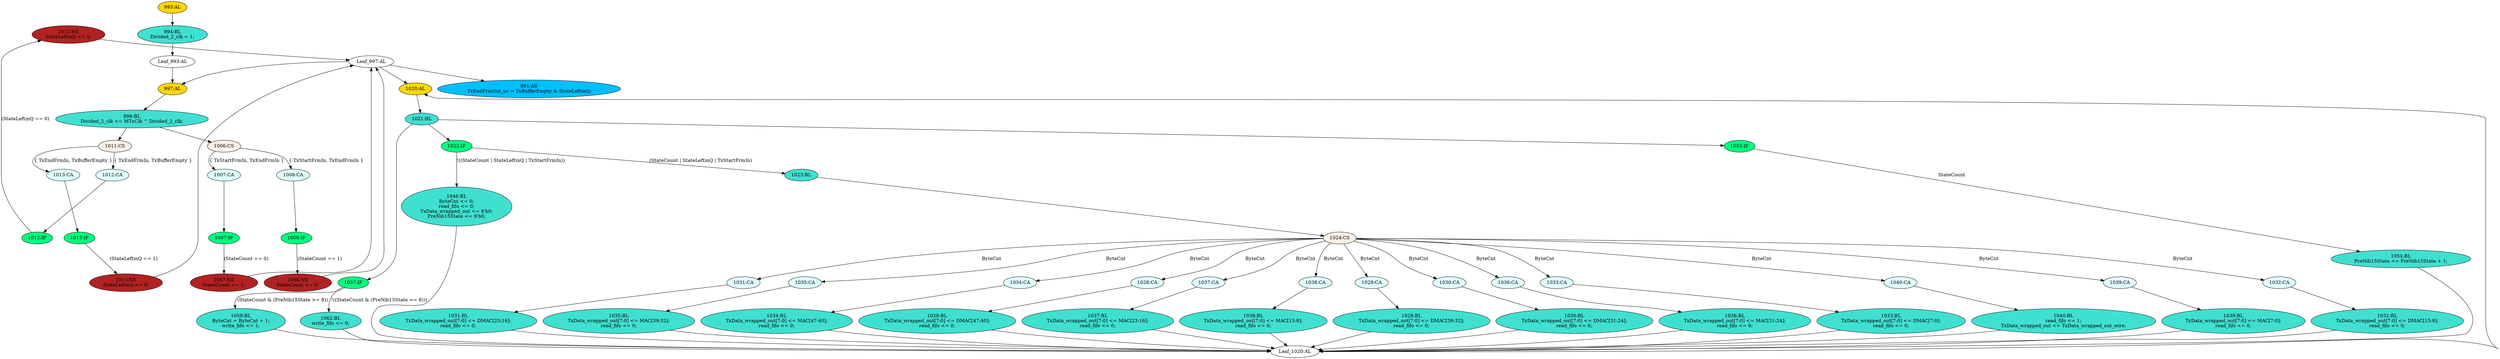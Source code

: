 strict digraph "compose( ,  )" {
	node [label="\N"];
	"1012:NS"	 [ast="<pyverilog.vparser.ast.NonblockingSubstitution object at 0x7f839236b350>",
		fillcolor=firebrick,
		label="1012:NS
StateLeftinQ <= 1;",
		statements="[<pyverilog.vparser.ast.NonblockingSubstitution object at 0x7f839236b350>]",
		style=filled,
		typ=NonblockingSubstitution];
	"Leaf_997:AL"	 [def_var="['StateLeftinQ', 'Divided_2_clk', 'StateCount']",
		label="Leaf_997:AL"];
	"1012:NS" -> "Leaf_997:AL"	 [cond="[]",
		lineno=None];
	"1011:CS"	 [ast="<pyverilog.vparser.ast.CaseStatement object at 0x7f839236b050>",
		fillcolor=linen,
		label="1011:CS",
		statements="[]",
		style=filled,
		typ=CaseStatement];
	"1013:CA"	 [ast="<pyverilog.vparser.ast.Case object at 0x7f839236b310>",
		fillcolor=lightcyan,
		label="1013:CA",
		statements="[]",
		style=filled,
		typ=Case];
	"1011:CS" -> "1013:CA"	 [cond="['TxEndFrmIn', 'TxBufferEmpty']",
		label="{ TxEndFrmIn, TxBufferEmpty }",
		lineno=1011];
	"1012:CA"	 [ast="<pyverilog.vparser.ast.Case object at 0x7f8392360fd0>",
		fillcolor=lightcyan,
		label="1012:CA",
		statements="[]",
		style=filled,
		typ=Case];
	"1011:CS" -> "1012:CA"	 [cond="['TxEndFrmIn', 'TxBufferEmpty']",
		label="{ TxEndFrmIn, TxBufferEmpty }",
		lineno=1011];
	"1029:BL"	 [ast="<pyverilog.vparser.ast.Block object at 0x7f8392370550>",
		fillcolor=turquoise,
		label="1029:BL
TxData_wrapped_out[7:0] <= DMAC[39:32];
read_fifo <= 0;",
		statements="[<pyverilog.vparser.ast.NonblockingSubstitution object at 0x7f8392370490>, <pyverilog.vparser.ast.NonblockingSubstitution object \
at 0x7f8392370650>]",
		style=filled,
		typ=Block];
	"Leaf_1020:AL"	 [def_var="['write_fifo', 'read_fifo', 'ByteCnt', 'PreNib15State', 'TxData_wrapped_out']",
		label="Leaf_1020:AL"];
	"1029:BL" -> "Leaf_1020:AL"	 [cond="[]",
		lineno=None];
	"1023:BL"	 [ast="<pyverilog.vparser.ast.Block object at 0x7f839236ba50>",
		fillcolor=turquoise,
		label="1023:BL",
		statements="[]",
		style=filled,
		typ=Block];
	"1024:CS"	 [ast="<pyverilog.vparser.ast.CaseStatement object at 0x7f8392339bd0>",
		fillcolor=linen,
		label="1024:CS",
		statements="[]",
		style=filled,
		typ=CaseStatement];
	"1023:BL" -> "1024:CS"	 [cond="[]",
		lineno=None];
	"1040:CA"	 [ast="<pyverilog.vparser.ast.Case object at 0x7f8392339b10>",
		fillcolor=lightcyan,
		label="1040:CA",
		statements="[]",
		style=filled,
		typ=Case];
	"1040:BL"	 [ast="<pyverilog.vparser.ast.Block object at 0x7f8392339d10>",
		fillcolor=turquoise,
		label="1040:BL
read_fifo <= 1;
TxData_wrapped_out <= TxData_wrapped_out_wire;",
		statements="[<pyverilog.vparser.ast.NonblockingSubstitution object at 0x7f8392339d50>, <pyverilog.vparser.ast.NonblockingSubstitution object \
at 0x7f8392339f10>]",
		style=filled,
		typ=Block];
	"1040:CA" -> "1040:BL"	 [cond="[]",
		lineno=None];
	"1030:BL"	 [ast="<pyverilog.vparser.ast.Block object at 0x7f8392370a50>",
		fillcolor=turquoise,
		label="1030:BL
TxData_wrapped_out[7:0] <= DMAC[31:24];
read_fifo <= 0;",
		statements="[<pyverilog.vparser.ast.NonblockingSubstitution object at 0x7f83923709d0>, <pyverilog.vparser.ast.NonblockingSubstitution object \
at 0x7f8392370b50>]",
		style=filled,
		typ=Block];
	"1030:BL" -> "Leaf_1020:AL"	 [cond="[]",
		lineno=None];
	"1031:BL"	 [ast="<pyverilog.vparser.ast.Block object at 0x7f8392370f90>",
		fillcolor=turquoise,
		label="1031:BL
TxData_wrapped_out[7:0] <= DMAC[23:16];
read_fifo <= 0;",
		statements="[<pyverilog.vparser.ast.NonblockingSubstitution object at 0x7f8392370ed0>, <pyverilog.vparser.ast.NonblockingSubstitution object \
at 0x7f83923420d0>]",
		style=filled,
		typ=Block];
	"1031:BL" -> "Leaf_1020:AL"	 [cond="[]",
		lineno=None];
	"993:AL"	 [ast="<pyverilog.vparser.ast.Always object at 0x7f8392360110>",
		clk_sens=False,
		fillcolor=gold,
		label="993:AL",
		sens="['TxStartFrmIn']",
		statements="[]",
		style=filled,
		typ=Always,
		use_var="[]"];
	"994:BL"	 [ast="<pyverilog.vparser.ast.Block object at 0x7f839236aed0>",
		fillcolor=turquoise,
		label="994:BL
Divided_2_clk = 1;",
		statements="[<pyverilog.vparser.ast.BlockingSubstitution object at 0x7f8392360210>]",
		style=filled,
		typ=Block];
	"993:AL" -> "994:BL"	 [cond="[]",
		lineno=None];
	"1022:IF"	 [ast="<pyverilog.vparser.ast.IfStatement object at 0x7f839236b910>",
		fillcolor=springgreen,
		label="1022:IF",
		statements="[]",
		style=filled,
		typ=IfStatement];
	"1022:IF" -> "1023:BL"	 [cond="['StateCount', 'StateLeftinQ', 'TxStartFrmIn']",
		label="(StateCount | StateLeftinQ | TxStartFrmIn)",
		lineno=1022];
	"1046:BL"	 [ast="<pyverilog.vparser.ast.Block object at 0x7f839234a310>",
		fillcolor=turquoise,
		label="1046:BL
ByteCnt <= 0;
read_fifo <= 0;
TxData_wrapped_out <= 8'h0;
PreNib15State <= 9'h0;",
		statements="[<pyverilog.vparser.ast.NonblockingSubstitution object at 0x7f839234a050>, <pyverilog.vparser.ast.NonblockingSubstitution object \
at 0x7f839234a1d0>, <pyverilog.vparser.ast.NonblockingSubstitution object at 0x7f839234a350>, <pyverilog.vparser.ast.NonblockingSubstitution \
object at 0x7f839234a4d0>]",
		style=filled,
		typ=Block];
	"1022:IF" -> "1046:BL"	 [cond="['StateCount', 'StateLeftinQ', 'TxStartFrmIn']",
		label="!((StateCount | StateLeftinQ | TxStartFrmIn))",
		lineno=1022];
	"Leaf_993:AL"	 [def_var="['Divided_2_clk']",
		label="Leaf_993:AL"];
	"997:AL"	 [ast="<pyverilog.vparser.ast.Always object at 0x7f8392360410>",
		clk_sens=True,
		fillcolor=gold,
		label="997:AL",
		sens="['MTxClk']",
		statements="[]",
		style=filled,
		typ=Always,
		use_var="['StateLeftinQ', 'TxBufferEmpty', 'StateCount', 'TxStartFrmIn', 'MTxClk', 'Divided_2_clk', 'TxEndFrmIn']"];
	"Leaf_993:AL" -> "997:AL";
	"1036:BL"	 [ast="<pyverilog.vparser.ast.Block object at 0x7f8392346a50>",
		fillcolor=turquoise,
		label="1036:BL
TxData_wrapped_out[7:0] <= MAC[31:24];
read_fifo <= 0;",
		statements="[<pyverilog.vparser.ast.NonblockingSubstitution object at 0x7f8392346990>, <pyverilog.vparser.ast.NonblockingSubstitution object \
at 0x7f8392346b50>]",
		style=filled,
		typ=Block];
	"1036:BL" -> "Leaf_1020:AL"	 [cond="[]",
		lineno=None];
	"1039:CA"	 [ast="<pyverilog.vparser.ast.Case object at 0x7f83923395d0>",
		fillcolor=lightcyan,
		label="1039:CA",
		statements="[]",
		style=filled,
		typ=Case];
	"1039:BL"	 [ast="<pyverilog.vparser.ast.Block object at 0x7f8392339a50>",
		fillcolor=turquoise,
		label="1039:BL
TxData_wrapped_out[7:0] <= MAC[7:0];
read_fifo <= 0;",
		statements="[<pyverilog.vparser.ast.NonblockingSubstitution object at 0x7f8392339990>, <pyverilog.vparser.ast.NonblockingSubstitution object \
at 0x7f8392339b50>]",
		style=filled,
		typ=Block];
	"1039:CA" -> "1039:BL"	 [cond="[]",
		lineno=None];
	"1024:CS" -> "1040:CA"	 [cond="['ByteCnt']",
		label=ByteCnt,
		lineno=1024];
	"1024:CS" -> "1039:CA"	 [cond="['ByteCnt']",
		label=ByteCnt,
		lineno=1024];
	"1032:CA"	 [ast="<pyverilog.vparser.ast.Case object at 0x7f8392342090>",
		fillcolor=lightcyan,
		label="1032:CA",
		statements="[]",
		style=filled,
		typ=Case];
	"1024:CS" -> "1032:CA"	 [cond="['ByteCnt']",
		label=ByteCnt,
		lineno=1024];
	"1031:CA"	 [ast="<pyverilog.vparser.ast.Case object at 0x7f8392370b10>",
		fillcolor=lightcyan,
		label="1031:CA",
		statements="[]",
		style=filled,
		typ=Case];
	"1024:CS" -> "1031:CA"	 [cond="['ByteCnt']",
		label=ByteCnt,
		lineno=1024];
	"1035:CA"	 [ast="<pyverilog.vparser.ast.Case object at 0x7f8392346090>",
		fillcolor=lightcyan,
		label="1035:CA",
		statements="[]",
		style=filled,
		typ=Case];
	"1024:CS" -> "1035:CA"	 [cond="['ByteCnt']",
		label=ByteCnt,
		lineno=1024];
	"1034:CA"	 [ast="<pyverilog.vparser.ast.Case object at 0x7f8392342b10>",
		fillcolor=lightcyan,
		label="1034:CA",
		statements="[]",
		style=filled,
		typ=Case];
	"1024:CS" -> "1034:CA"	 [cond="['ByteCnt']",
		label=ByteCnt,
		lineno=1024];
	"1028:CA"	 [ast="<pyverilog.vparser.ast.Case object at 0x7f839236bbd0>",
		fillcolor=lightcyan,
		label="1028:CA",
		statements="[]",
		style=filled,
		typ=Case];
	"1024:CS" -> "1028:CA"	 [cond="['ByteCnt']",
		label=ByteCnt,
		lineno=1024];
	"1037:CA"	 [ast="<pyverilog.vparser.ast.Case object at 0x7f8392346b10>",
		fillcolor=lightcyan,
		label="1037:CA",
		statements="[]",
		style=filled,
		typ=Case];
	"1024:CS" -> "1037:CA"	 [cond="['ByteCnt']",
		label=ByteCnt,
		lineno=1024];
	"1038:CA"	 [ast="<pyverilog.vparser.ast.Case object at 0x7f8392339090>",
		fillcolor=lightcyan,
		label="1038:CA",
		statements="[]",
		style=filled,
		typ=Case];
	"1024:CS" -> "1038:CA"	 [cond="['ByteCnt']",
		label=ByteCnt,
		lineno=1024];
	"1029:CA"	 [ast="<pyverilog.vparser.ast.Case object at 0x7f8392370190>",
		fillcolor=lightcyan,
		label="1029:CA",
		statements="[]",
		style=filled,
		typ=Case];
	"1024:CS" -> "1029:CA"	 [cond="['ByteCnt']",
		label=ByteCnt,
		lineno=1024];
	"1030:CA"	 [ast="<pyverilog.vparser.ast.Case object at 0x7f8392370610>",
		fillcolor=lightcyan,
		label="1030:CA",
		statements="[]",
		style=filled,
		typ=Case];
	"1024:CS" -> "1030:CA"	 [cond="['ByteCnt']",
		label=ByteCnt,
		lineno=1024];
	"1036:CA"	 [ast="<pyverilog.vparser.ast.Case object at 0x7f83923465d0>",
		fillcolor=lightcyan,
		label="1036:CA",
		statements="[]",
		style=filled,
		typ=Case];
	"1024:CS" -> "1036:CA"	 [cond="['ByteCnt']",
		label=ByteCnt,
		lineno=1024];
	"1033:CA"	 [ast="<pyverilog.vparser.ast.Case object at 0x7f83923425d0>",
		fillcolor=lightcyan,
		label="1033:CA",
		statements="[]",
		style=filled,
		typ=Case];
	"1024:CS" -> "1033:CA"	 [cond="['ByteCnt']",
		label=ByteCnt,
		lineno=1024];
	"1008:NS"	 [ast="<pyverilog.vparser.ast.NonblockingSubstitution object at 0x7f8392360e90>",
		fillcolor=firebrick,
		label="1008:NS
StateCount <= 0;",
		statements="[<pyverilog.vparser.ast.NonblockingSubstitution object at 0x7f8392360e90>]",
		style=filled,
		typ=NonblockingSubstitution];
	"1008:NS" -> "Leaf_997:AL"	 [cond="[]",
		lineno=None];
	"1035:BL"	 [ast="<pyverilog.vparser.ast.Block object at 0x7f8392346510>",
		fillcolor=turquoise,
		label="1035:BL
TxData_wrapped_out[7:0] <= MAC[39:32];
read_fifo <= 0;",
		statements="[<pyverilog.vparser.ast.NonblockingSubstitution object at 0x7f8392346450>, <pyverilog.vparser.ast.NonblockingSubstitution object \
at 0x7f8392346610>]",
		style=filled,
		typ=Block];
	"1035:BL" -> "Leaf_1020:AL"	 [cond="[]",
		lineno=None];
	"1058:BL"	 [ast="<pyverilog.vparser.ast.Block object at 0x7f839234ab50>",
		fillcolor=turquoise,
		label="1058:BL
ByteCnt = ByteCnt + 1;
write_fifo <= 1;",
		statements="[<pyverilog.vparser.ast.BlockingSubstitution object at 0x7f839234ab90>, <pyverilog.vparser.ast.NonblockingSubstitution object at \
0x7f839234acd0>]",
		style=filled,
		typ=Block];
	"1058:BL" -> "Leaf_1020:AL"	 [cond="[]",
		lineno=None];
	"1053:IF"	 [ast="<pyverilog.vparser.ast.IfStatement object at 0x7f839234a490>",
		fillcolor=springgreen,
		label="1053:IF",
		statements="[]",
		style=filled,
		typ=IfStatement];
	"1054:BL"	 [ast="<pyverilog.vparser.ast.Block object at 0x7f839234a750>",
		fillcolor=turquoise,
		label="1054:BL
PreNib15State <= PreNib15State + 1;",
		statements="[<pyverilog.vparser.ast.NonblockingSubstitution object at 0x7f839234a790>]",
		style=filled,
		typ=Block];
	"1053:IF" -> "1054:BL"	 [cond="['StateCount']",
		label=StateCount,
		lineno=1053];
	"Leaf_997:AL" -> "997:AL";
	"1020:AL"	 [ast="<pyverilog.vparser.ast.Always object at 0x7f839236b7d0>",
		clk_sens=False,
		fillcolor=gold,
		label="1020:AL",
		sens="['Divided_2_clk']",
		statements="[]",
		style=filled,
		typ=Always,
		use_var="['DMAC', 'StateLeftinQ', 'StateCount', 'TxStartFrmIn', 'TxData_wrapped_out_wire', 'PreNib15State', 'MAC', 'ByteCnt']"];
	"Leaf_997:AL" -> "1020:AL";
	"991:AS"	 [ast="<pyverilog.vparser.ast.Assign object at 0x7f839236af10>",
		def_var="['TxEndFrmOut_uc']",
		fillcolor=deepskyblue,
		label="991:AS
TxEndFrmOut_uc = TxBufferEmpty & StateLeftinQ;",
		statements="[]",
		style=filled,
		typ=Assign,
		use_var="['TxBufferEmpty', 'StateLeftinQ']"];
	"Leaf_997:AL" -> "991:AS";
	"998:BL"	 [ast="<pyverilog.vparser.ast.Block object at 0x7f8392360d10>",
		fillcolor=turquoise,
		label="998:BL
Divided_2_clk <= MTxClk ^ Divided_2_clk;",
		statements="[<pyverilog.vparser.ast.NonblockingSubstitution object at 0x7f83923605d0>]",
		style=filled,
		typ=Block];
	"997:AL" -> "998:BL"	 [cond="[]",
		lineno=None];
	"1006:CS"	 [ast="<pyverilog.vparser.ast.CaseStatement object at 0x7f83923609d0>",
		fillcolor=linen,
		label="1006:CS",
		statements="[]",
		style=filled,
		typ=CaseStatement];
	"1008:CA"	 [ast="<pyverilog.vparser.ast.Case object at 0x7f8392360b90>",
		fillcolor=lightcyan,
		label="1008:CA",
		statements="[]",
		style=filled,
		typ=Case];
	"1006:CS" -> "1008:CA"	 [cond="['TxStartFrmIn', 'TxEndFrmIn']",
		label="{ TxStartFrmIn, TxEndFrmIn }",
		lineno=1006];
	"1007:CA"	 [ast="<pyverilog.vparser.ast.Case object at 0x7f8392360890>",
		fillcolor=lightcyan,
		label="1007:CA",
		statements="[]",
		style=filled,
		typ=Case];
	"1006:CS" -> "1007:CA"	 [cond="['TxStartFrmIn', 'TxEndFrmIn']",
		label="{ TxStartFrmIn, TxEndFrmIn }",
		lineno=1006];
	"1032:BL"	 [ast="<pyverilog.vparser.ast.Block object at 0x7f8392342510>",
		fillcolor=turquoise,
		label="1032:BL
TxData_wrapped_out[7:0] <= DMAC[15:8];
read_fifo <= 0;",
		statements="[<pyverilog.vparser.ast.NonblockingSubstitution object at 0x7f8392342450>, <pyverilog.vparser.ast.NonblockingSubstitution object \
at 0x7f8392342610>]",
		style=filled,
		typ=Block];
	"1032:CA" -> "1032:BL"	 [cond="[]",
		lineno=None];
	"1031:CA" -> "1031:BL"	 [cond="[]",
		lineno=None];
	"1028:BL"	 [ast="<pyverilog.vparser.ast.Block object at 0x7f839236bf90>",
		fillcolor=turquoise,
		label="1028:BL
TxData_wrapped_out[7:0] <= DMAC[47:40];
read_fifo <= 0;",
		statements="[<pyverilog.vparser.ast.NonblockingSubstitution object at 0x7f839236bed0>, <pyverilog.vparser.ast.NonblockingSubstitution object \
at 0x7f83923700d0>]",
		style=filled,
		typ=Block];
	"1028:BL" -> "Leaf_1020:AL"	 [cond="[]",
		lineno=None];
	"1037:BL"	 [ast="<pyverilog.vparser.ast.Block object at 0x7f8392346f90>",
		fillcolor=turquoise,
		label="1037:BL
TxData_wrapped_out[7:0] <= MAC[23:16];
read_fifo <= 0;",
		statements="[<pyverilog.vparser.ast.NonblockingSubstitution object at 0x7f8392346ed0>, <pyverilog.vparser.ast.NonblockingSubstitution object \
at 0x7f83923390d0>]",
		style=filled,
		typ=Block];
	"1037:BL" -> "Leaf_1020:AL"	 [cond="[]",
		lineno=None];
	"1013:NS"	 [ast="<pyverilog.vparser.ast.NonblockingSubstitution object at 0x7f839236b6d0>",
		fillcolor=firebrick,
		label="1013:NS
StateLeftinQ <= 0;",
		statements="[<pyverilog.vparser.ast.NonblockingSubstitution object at 0x7f839236b6d0>]",
		style=filled,
		typ=NonblockingSubstitution];
	"1013:NS" -> "Leaf_997:AL"	 [cond="[]",
		lineno=None];
	"1012:IF"	 [ast="<pyverilog.vparser.ast.IfStatement object at 0x7f839236b250>",
		fillcolor=springgreen,
		label="1012:IF",
		statements="[]",
		style=filled,
		typ=IfStatement];
	"1012:IF" -> "1012:NS"	 [cond="['StateLeftinQ']",
		label="(StateLeftinQ == 0)",
		lineno=1012];
	"1035:CA" -> "1035:BL"	 [cond="[]",
		lineno=None];
	"994:BL" -> "Leaf_993:AL"	 [cond="[]",
		lineno=None];
	"1032:BL" -> "Leaf_1020:AL"	 [cond="[]",
		lineno=None];
	"1008:IF"	 [ast="<pyverilog.vparser.ast.IfStatement object at 0x7f8392360d90>",
		fillcolor=springgreen,
		label="1008:IF",
		statements="[]",
		style=filled,
		typ=IfStatement];
	"1008:CA" -> "1008:IF"	 [cond="[]",
		lineno=None];
	"1013:IF"	 [ast="<pyverilog.vparser.ast.IfStatement object at 0x7f839236b5d0>",
		fillcolor=springgreen,
		label="1013:IF",
		statements="[]",
		style=filled,
		typ=IfStatement];
	"1013:IF" -> "1013:NS"	 [cond="['StateLeftinQ']",
		label="(StateLeftinQ == 1)",
		lineno=1013];
	"1034:BL"	 [ast="<pyverilog.vparser.ast.Block object at 0x7f8392342f90>",
		fillcolor=turquoise,
		label="1034:BL
TxData_wrapped_out[7:0] <= MAC[47:40];
read_fifo <= 0;",
		statements="[<pyverilog.vparser.ast.NonblockingSubstitution object at 0x7f8392342ed0>, <pyverilog.vparser.ast.NonblockingSubstitution object \
at 0x7f83923460d0>]",
		style=filled,
		typ=Block];
	"1034:CA" -> "1034:BL"	 [cond="[]",
		lineno=None];
	"1007:IF"	 [ast="<pyverilog.vparser.ast.IfStatement object at 0x7f8392360a50>",
		fillcolor=springgreen,
		label="1007:IF",
		statements="[]",
		style=filled,
		typ=IfStatement];
	"1007:CA" -> "1007:IF"	 [cond="[]",
		lineno=None];
	"1062:BL"	 [ast="<pyverilog.vparser.ast.Block object at 0x7f839234ac90>",
		fillcolor=turquoise,
		label="1062:BL
write_fifo <= 0;",
		statements="[<pyverilog.vparser.ast.NonblockingSubstitution object at 0x7f839234ae90>]",
		style=filled,
		typ=Block];
	"1062:BL" -> "Leaf_1020:AL"	 [cond="[]",
		lineno=None];
	"1028:CA" -> "1028:BL"	 [cond="[]",
		lineno=None];
	"1046:BL" -> "Leaf_1020:AL"	 [cond="[]",
		lineno=None];
	"1037:CA" -> "1037:BL"	 [cond="[]",
		lineno=None];
	"1033:BL"	 [ast="<pyverilog.vparser.ast.Block object at 0x7f8392342a50>",
		fillcolor=turquoise,
		label="1033:BL
TxData_wrapped_out[7:0] <= DMAC[7:0];
read_fifo <= 0;",
		statements="[<pyverilog.vparser.ast.NonblockingSubstitution object at 0x7f8392342990>, <pyverilog.vparser.ast.NonblockingSubstitution object \
at 0x7f8392342b50>]",
		style=filled,
		typ=Block];
	"1033:BL" -> "Leaf_1020:AL"	 [cond="[]",
		lineno=None];
	"1038:BL"	 [ast="<pyverilog.vparser.ast.Block object at 0x7f8392339510>",
		fillcolor=turquoise,
		label="1038:BL
TxData_wrapped_out[7:0] <= MAC[15:8];
read_fifo <= 0;",
		statements="[<pyverilog.vparser.ast.NonblockingSubstitution object at 0x7f8392339450>, <pyverilog.vparser.ast.NonblockingSubstitution object \
at 0x7f8392339610>]",
		style=filled,
		typ=Block];
	"1038:CA" -> "1038:BL"	 [cond="[]",
		lineno=None];
	"1054:BL" -> "Leaf_1020:AL"	 [cond="[]",
		lineno=None];
	"1034:BL" -> "Leaf_1020:AL"	 [cond="[]",
		lineno=None];
	"Leaf_1020:AL" -> "1020:AL";
	"1007:NS"	 [ast="<pyverilog.vparser.ast.NonblockingSubstitution object at 0x7f8392360b50>",
		fillcolor=firebrick,
		label="1007:NS
StateCount <= 1;",
		statements="[<pyverilog.vparser.ast.NonblockingSubstitution object at 0x7f8392360b50>]",
		style=filled,
		typ=NonblockingSubstitution];
	"1007:NS" -> "Leaf_997:AL"	 [cond="[]",
		lineno=None];
	"1040:BL" -> "Leaf_1020:AL"	 [cond="[]",
		lineno=None];
	"1029:CA" -> "1029:BL"	 [cond="[]",
		lineno=None];
	"1030:CA" -> "1030:BL"	 [cond="[]",
		lineno=None];
	"1057:IF"	 [ast="<pyverilog.vparser.ast.IfStatement object at 0x7f839234ad50>",
		fillcolor=springgreen,
		label="1057:IF",
		statements="[]",
		style=filled,
		typ=IfStatement];
	"1057:IF" -> "1058:BL"	 [cond="['StateCount', 'PreNib15State']",
		label="(StateCount & (PreNib15State >= 8))",
		lineno=1057];
	"1057:IF" -> "1062:BL"	 [cond="['StateCount', 'PreNib15State']",
		label="!((StateCount & (PreNib15State >= 8)))",
		lineno=1057];
	"1021:BL"	 [ast="<pyverilog.vparser.ast.Block object at 0x7f839236bad0>",
		fillcolor=turquoise,
		label="1021:BL",
		statements="[]",
		style=filled,
		typ=Block];
	"1020:AL" -> "1021:BL"	 [cond="[]",
		lineno=None];
	"1039:BL" -> "Leaf_1020:AL"	 [cond="[]",
		lineno=None];
	"1036:CA" -> "1036:BL"	 [cond="[]",
		lineno=None];
	"998:BL" -> "1011:CS"	 [cond="[]",
		lineno=None];
	"998:BL" -> "1006:CS"	 [cond="[]",
		lineno=None];
	"1013:CA" -> "1013:IF"	 [cond="[]",
		lineno=None];
	"1008:IF" -> "1008:NS"	 [cond="['StateCount']",
		label="(StateCount == 1)",
		lineno=1008];
	"1007:IF" -> "1007:NS"	 [cond="['StateCount']",
		label="(StateCount == 0)",
		lineno=1007];
	"1033:CA" -> "1033:BL"	 [cond="[]",
		lineno=None];
	"1021:BL" -> "1022:IF"	 [cond="[]",
		lineno=None];
	"1021:BL" -> "1053:IF"	 [cond="[]",
		lineno=None];
	"1021:BL" -> "1057:IF"	 [cond="[]",
		lineno=None];
	"1012:CA" -> "1012:IF"	 [cond="[]",
		lineno=None];
	"1038:BL" -> "Leaf_1020:AL"	 [cond="[]",
		lineno=None];
}
